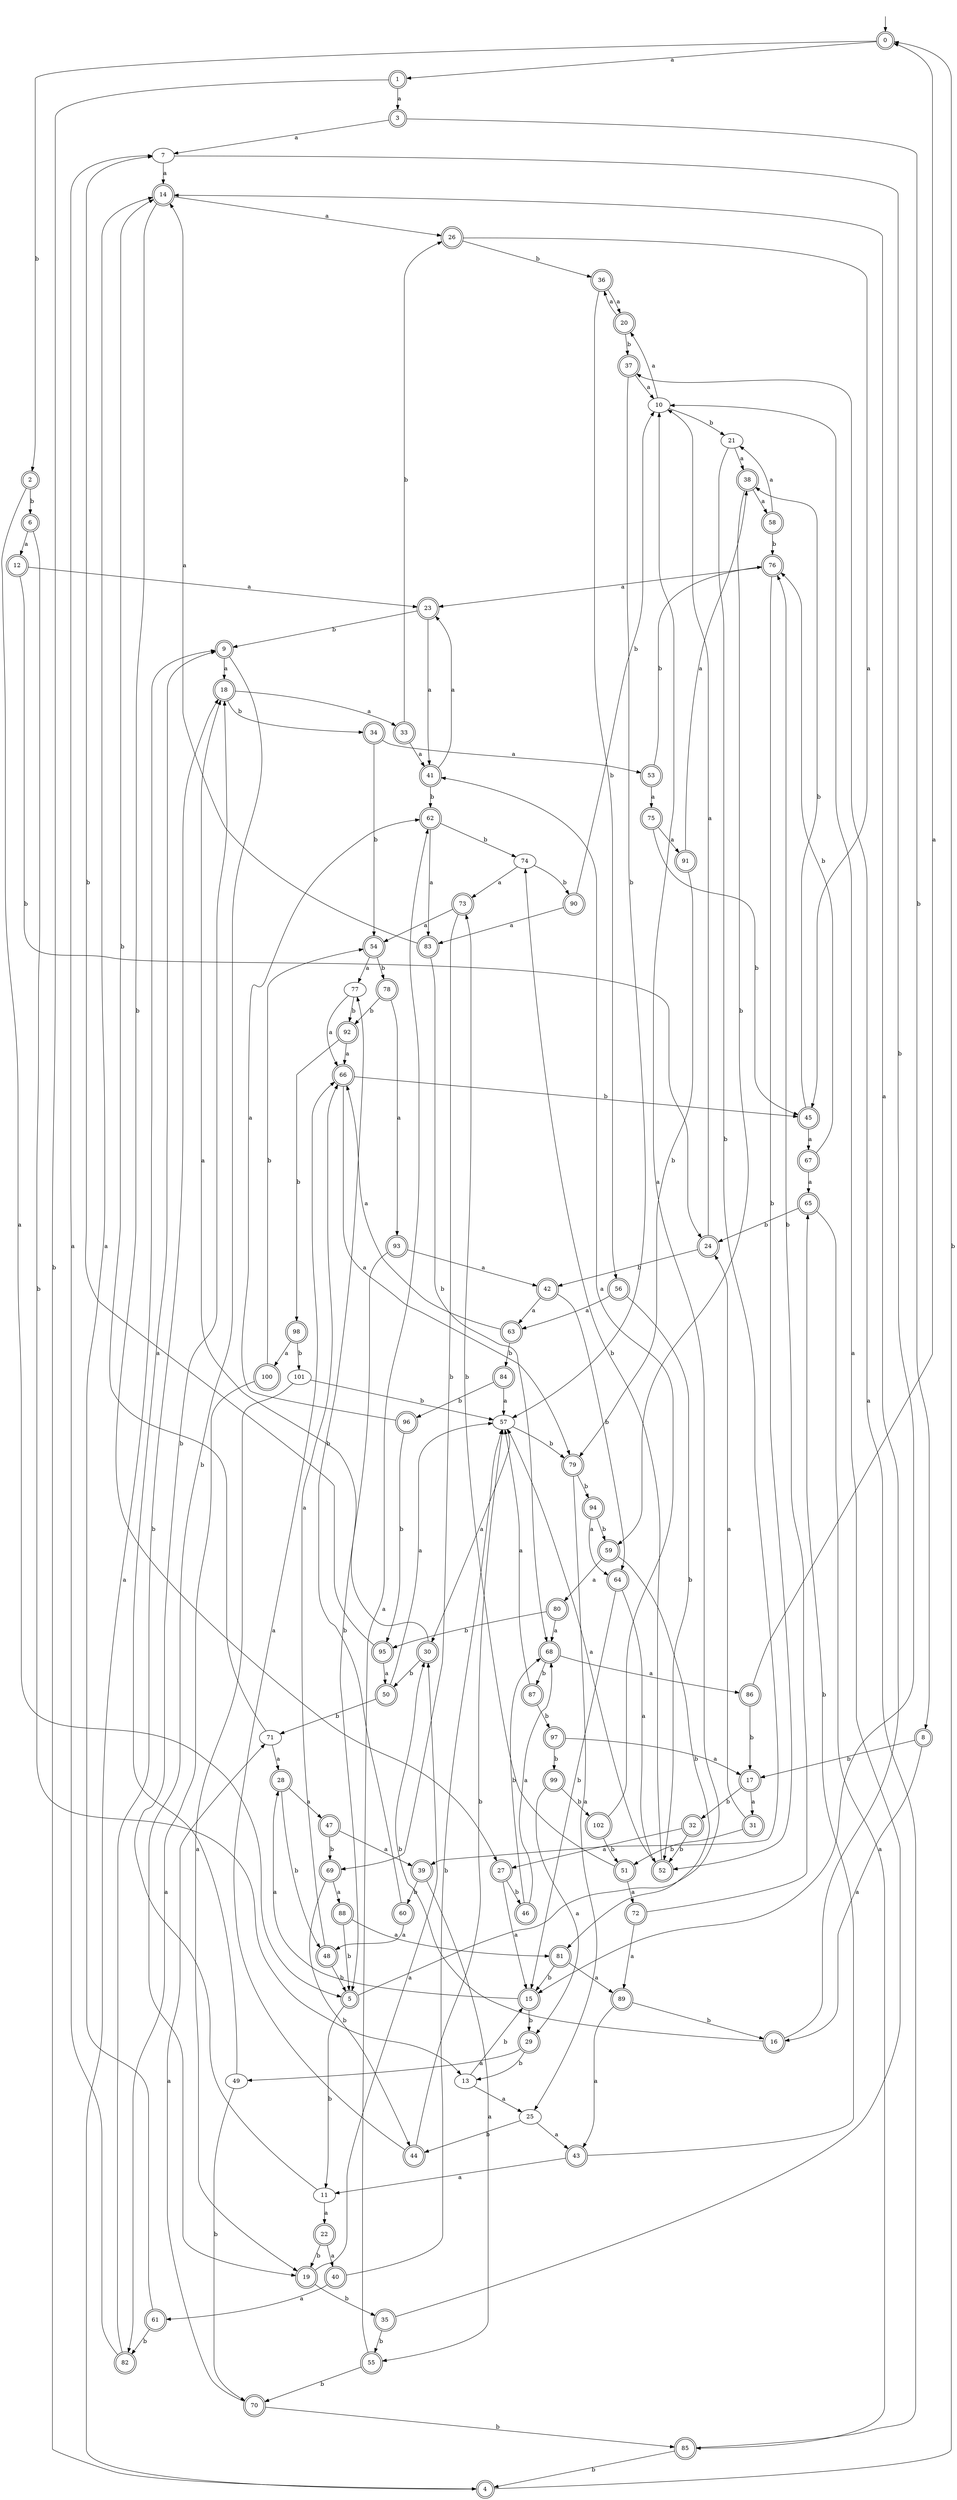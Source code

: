 digraph RandomDFA {
  __start0 [label="", shape=none];
  __start0 -> 0 [label=""];
  0 [shape=circle] [shape=doublecircle]
  0 -> 1 [label="a"]
  0 -> 2 [label="b"]
  1 [shape=doublecircle]
  1 -> 3 [label="a"]
  1 -> 4 [label="b"]
  2 [shape=doublecircle]
  2 -> 5 [label="a"]
  2 -> 6 [label="b"]
  3 [shape=doublecircle]
  3 -> 7 [label="a"]
  3 -> 8 [label="b"]
  4 [shape=doublecircle]
  4 -> 9 [label="a"]
  4 -> 0 [label="b"]
  5 [shape=doublecircle]
  5 -> 10 [label="a"]
  5 -> 11 [label="b"]
  6 [shape=doublecircle]
  6 -> 12 [label="a"]
  6 -> 13 [label="b"]
  7
  7 -> 14 [label="a"]
  7 -> 15 [label="b"]
  8 [shape=doublecircle]
  8 -> 16 [label="a"]
  8 -> 17 [label="b"]
  9 [shape=doublecircle]
  9 -> 18 [label="a"]
  9 -> 19 [label="b"]
  10
  10 -> 20 [label="a"]
  10 -> 21 [label="b"]
  11
  11 -> 22 [label="a"]
  11 -> 18 [label="b"]
  12 [shape=doublecircle]
  12 -> 23 [label="a"]
  12 -> 24 [label="b"]
  13
  13 -> 25 [label="a"]
  13 -> 15 [label="b"]
  14 [shape=doublecircle]
  14 -> 26 [label="a"]
  14 -> 27 [label="b"]
  15 [shape=doublecircle]
  15 -> 28 [label="a"]
  15 -> 29 [label="b"]
  16 [shape=doublecircle]
  16 -> 14 [label="a"]
  16 -> 30 [label="b"]
  17 [shape=doublecircle]
  17 -> 31 [label="a"]
  17 -> 32 [label="b"]
  18 [shape=doublecircle]
  18 -> 33 [label="a"]
  18 -> 34 [label="b"]
  19 [shape=doublecircle]
  19 -> 30 [label="a"]
  19 -> 35 [label="b"]
  20 [shape=doublecircle]
  20 -> 36 [label="a"]
  20 -> 37 [label="b"]
  21
  21 -> 38 [label="a"]
  21 -> 39 [label="b"]
  22 [shape=doublecircle]
  22 -> 40 [label="a"]
  22 -> 19 [label="b"]
  23 [shape=doublecircle]
  23 -> 41 [label="a"]
  23 -> 9 [label="b"]
  24 [shape=doublecircle]
  24 -> 10 [label="a"]
  24 -> 42 [label="b"]
  25
  25 -> 43 [label="a"]
  25 -> 44 [label="b"]
  26 [shape=doublecircle]
  26 -> 45 [label="a"]
  26 -> 36 [label="b"]
  27 [shape=doublecircle]
  27 -> 15 [label="a"]
  27 -> 46 [label="b"]
  28 [shape=doublecircle]
  28 -> 47 [label="a"]
  28 -> 48 [label="b"]
  29 [shape=doublecircle]
  29 -> 49 [label="a"]
  29 -> 13 [label="b"]
  30 [shape=doublecircle]
  30 -> 18 [label="a"]
  30 -> 50 [label="b"]
  31 [shape=doublecircle]
  31 -> 24 [label="a"]
  31 -> 51 [label="b"]
  32 [shape=doublecircle]
  32 -> 27 [label="a"]
  32 -> 52 [label="b"]
  33 [shape=doublecircle]
  33 -> 41 [label="a"]
  33 -> 26 [label="b"]
  34 [shape=doublecircle]
  34 -> 53 [label="a"]
  34 -> 54 [label="b"]
  35 [shape=doublecircle]
  35 -> 10 [label="a"]
  35 -> 55 [label="b"]
  36 [shape=doublecircle]
  36 -> 20 [label="a"]
  36 -> 56 [label="b"]
  37 [shape=doublecircle]
  37 -> 10 [label="a"]
  37 -> 57 [label="b"]
  38 [shape=doublecircle]
  38 -> 58 [label="a"]
  38 -> 59 [label="b"]
  39 [shape=doublecircle]
  39 -> 55 [label="a"]
  39 -> 60 [label="b"]
  40 [shape=doublecircle]
  40 -> 61 [label="a"]
  40 -> 57 [label="b"]
  41 [shape=doublecircle]
  41 -> 23 [label="a"]
  41 -> 62 [label="b"]
  42 [shape=doublecircle]
  42 -> 63 [label="a"]
  42 -> 64 [label="b"]
  43 [shape=doublecircle]
  43 -> 11 [label="a"]
  43 -> 65 [label="b"]
  44 [shape=doublecircle]
  44 -> 66 [label="a"]
  44 -> 57 [label="b"]
  45 [shape=doublecircle]
  45 -> 67 [label="a"]
  45 -> 38 [label="b"]
  46 [shape=doublecircle]
  46 -> 68 [label="a"]
  46 -> 68 [label="b"]
  47 [shape=doublecircle]
  47 -> 39 [label="a"]
  47 -> 69 [label="b"]
  48 [shape=doublecircle]
  48 -> 66 [label="a"]
  48 -> 5 [label="b"]
  49
  49 -> 9 [label="a"]
  49 -> 70 [label="b"]
  50 [shape=doublecircle]
  50 -> 57 [label="a"]
  50 -> 71 [label="b"]
  51 [shape=doublecircle]
  51 -> 72 [label="a"]
  51 -> 73 [label="b"]
  52 [shape=doublecircle]
  52 -> 57 [label="a"]
  52 -> 74 [label="b"]
  53 [shape=doublecircle]
  53 -> 75 [label="a"]
  53 -> 76 [label="b"]
  54 [shape=doublecircle]
  54 -> 77 [label="a"]
  54 -> 78 [label="b"]
  55 [shape=doublecircle]
  55 -> 62 [label="a"]
  55 -> 70 [label="b"]
  56 [shape=doublecircle]
  56 -> 63 [label="a"]
  56 -> 52 [label="b"]
  57
  57 -> 30 [label="a"]
  57 -> 79 [label="b"]
  58 [shape=doublecircle]
  58 -> 21 [label="a"]
  58 -> 76 [label="b"]
  59 [shape=doublecircle]
  59 -> 80 [label="a"]
  59 -> 81 [label="b"]
  60 [shape=doublecircle]
  60 -> 48 [label="a"]
  60 -> 77 [label="b"]
  61 [shape=doublecircle]
  61 -> 14 [label="a"]
  61 -> 82 [label="b"]
  62 [shape=doublecircle]
  62 -> 83 [label="a"]
  62 -> 74 [label="b"]
  63 [shape=doublecircle]
  63 -> 66 [label="a"]
  63 -> 84 [label="b"]
  64 [shape=doublecircle]
  64 -> 52 [label="a"]
  64 -> 15 [label="b"]
  65 [shape=doublecircle]
  65 -> 85 [label="a"]
  65 -> 24 [label="b"]
  66 [shape=doublecircle]
  66 -> 79 [label="a"]
  66 -> 45 [label="b"]
  67 [shape=doublecircle]
  67 -> 65 [label="a"]
  67 -> 76 [label="b"]
  68 [shape=doublecircle]
  68 -> 86 [label="a"]
  68 -> 87 [label="b"]
  69 [shape=doublecircle]
  69 -> 88 [label="a"]
  69 -> 44 [label="b"]
  70 [shape=doublecircle]
  70 -> 71 [label="a"]
  70 -> 85 [label="b"]
  71
  71 -> 28 [label="a"]
  71 -> 14 [label="b"]
  72 [shape=doublecircle]
  72 -> 89 [label="a"]
  72 -> 76 [label="b"]
  73 [shape=doublecircle]
  73 -> 54 [label="a"]
  73 -> 69 [label="b"]
  74
  74 -> 73 [label="a"]
  74 -> 90 [label="b"]
  75 [shape=doublecircle]
  75 -> 91 [label="a"]
  75 -> 45 [label="b"]
  76 [shape=doublecircle]
  76 -> 23 [label="a"]
  76 -> 52 [label="b"]
  77
  77 -> 66 [label="a"]
  77 -> 92 [label="b"]
  78 [shape=doublecircle]
  78 -> 93 [label="a"]
  78 -> 92 [label="b"]
  79 [shape=doublecircle]
  79 -> 25 [label="a"]
  79 -> 94 [label="b"]
  80 [shape=doublecircle]
  80 -> 68 [label="a"]
  80 -> 95 [label="b"]
  81 [shape=doublecircle]
  81 -> 89 [label="a"]
  81 -> 15 [label="b"]
  82 [shape=doublecircle]
  82 -> 7 [label="a"]
  82 -> 18 [label="b"]
  83 [shape=doublecircle]
  83 -> 14 [label="a"]
  83 -> 68 [label="b"]
  84 [shape=doublecircle]
  84 -> 57 [label="a"]
  84 -> 96 [label="b"]
  85 [shape=doublecircle]
  85 -> 37 [label="a"]
  85 -> 4 [label="b"]
  86 [shape=doublecircle]
  86 -> 0 [label="a"]
  86 -> 17 [label="b"]
  87 [shape=doublecircle]
  87 -> 57 [label="a"]
  87 -> 97 [label="b"]
  88 [shape=doublecircle]
  88 -> 81 [label="a"]
  88 -> 5 [label="b"]
  89 [shape=doublecircle]
  89 -> 43 [label="a"]
  89 -> 16 [label="b"]
  90 [shape=doublecircle]
  90 -> 83 [label="a"]
  90 -> 10 [label="b"]
  91 [shape=doublecircle]
  91 -> 38 [label="a"]
  91 -> 79 [label="b"]
  92 [shape=doublecircle]
  92 -> 66 [label="a"]
  92 -> 98 [label="b"]
  93 [shape=doublecircle]
  93 -> 42 [label="a"]
  93 -> 5 [label="b"]
  94 [shape=doublecircle]
  94 -> 64 [label="a"]
  94 -> 59 [label="b"]
  95 [shape=doublecircle]
  95 -> 50 [label="a"]
  95 -> 7 [label="b"]
  96 [shape=doublecircle]
  96 -> 62 [label="a"]
  96 -> 95 [label="b"]
  97 [shape=doublecircle]
  97 -> 17 [label="a"]
  97 -> 99 [label="b"]
  98 [shape=doublecircle]
  98 -> 100 [label="a"]
  98 -> 101 [label="b"]
  99 [shape=doublecircle]
  99 -> 29 [label="a"]
  99 -> 102 [label="b"]
  100 [shape=doublecircle]
  100 -> 82 [label="a"]
  100 -> 54 [label="b"]
  101
  101 -> 19 [label="a"]
  101 -> 57 [label="b"]
  102 [shape=doublecircle]
  102 -> 41 [label="a"]
  102 -> 51 [label="b"]
}
